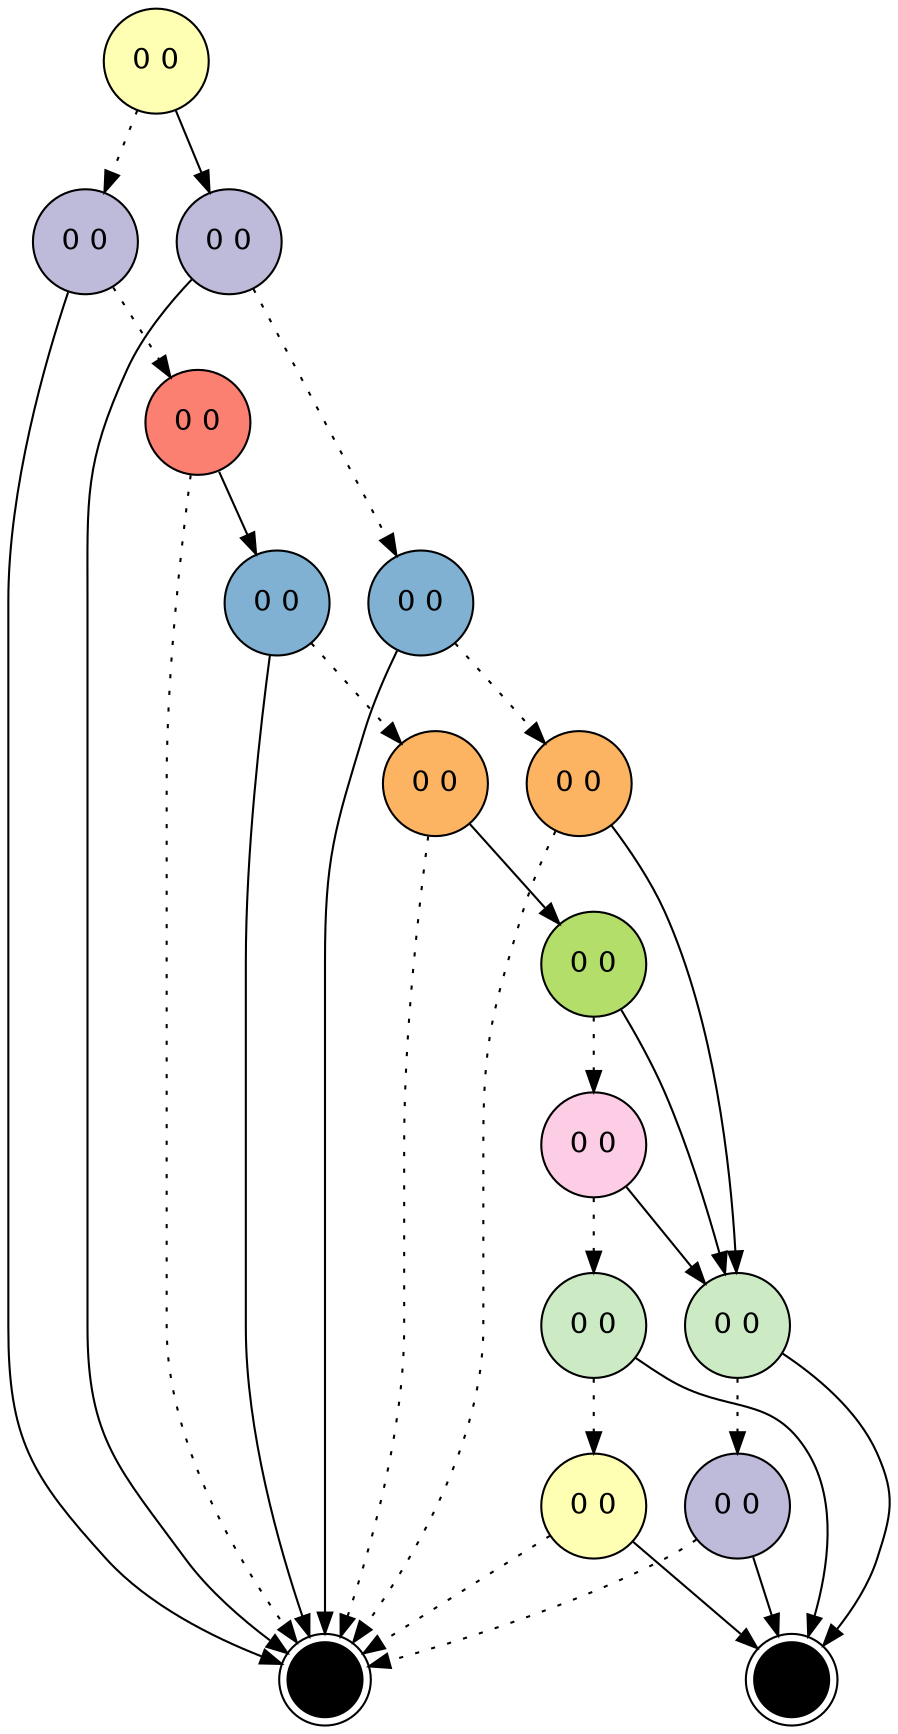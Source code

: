 digraph "" {
	node [colorscheme=set312,
		label="\N",
		shape=circle,
		style=filled
	];
{
graph [rank=same];
660106	[fillcolor=2, label="0 0", rank=1];
}
{
graph [rank=same];
660105	[fillcolor=3, label="0 0", rank=2];
660097	[fillcolor=3, label="0 0", rank=2];
}
{
graph [rank=same];
660104	[fillcolor=4, label="0 0", rank=3];
}
{
graph [rank=same];
660103	[fillcolor=5, label="0 0", rank=4];
660096	[fillcolor=5, label="0 0", rank=4];
}
{
graph [rank=same];
660102	[fillcolor=6, label="0 0", rank=5];
660095	[fillcolor=6, label="0 0", rank=5];
}
{
graph [rank=same];
660101	[fillcolor=7, label="0 0", rank=6];
}
{
graph [rank=same];
660100	[fillcolor=8, label="0 0", rank=7];
}
{
graph [rank=same];
660094	[fillcolor=11, label="0 0", rank=8];
660099	[fillcolor=11, label="0 0", rank=8];
}
{
graph [rank=same];
660098	[fillcolor=2, label="0 0", rank=9];
}
{
graph [rank=same];
660093	[fillcolor=3, label="0 0", rank=10];
}
0	 [fillcolor=White, label=F, rank=None, shape=doublecircle];
1	 [fillcolor=White, label=T, rank=None, shape=doublecircle];
660100 -> 660099 		[style=dotted];
660100 -> 660094
660104 -> 0 		[style=dotted];
660104 -> 660103
660093 -> 0 		[style=dotted];
660093 -> 1
660097 -> 660096 		[style=dotted];
660097 -> 0
660095 -> 0 		[style=dotted];
660095 -> 660094
660096 -> 660095 		[style=dotted];
660096 -> 0
660105 -> 660104 		[style=dotted];
660105 -> 0
660106 -> 660105 		[style=dotted];
660106 -> 660097
660098 -> 0 		[style=dotted];
660098 -> 1
660102 -> 0 		[style=dotted];
660102 -> 660101
660101 -> 660100 		[style=dotted];
660101 -> 660094
660099 -> 660098 		[style=dotted];
660099 -> 1
660103 -> 660102 		[style=dotted];
660103 -> 0
660094 -> 660093 		[style=dotted];
660094 -> 1
}